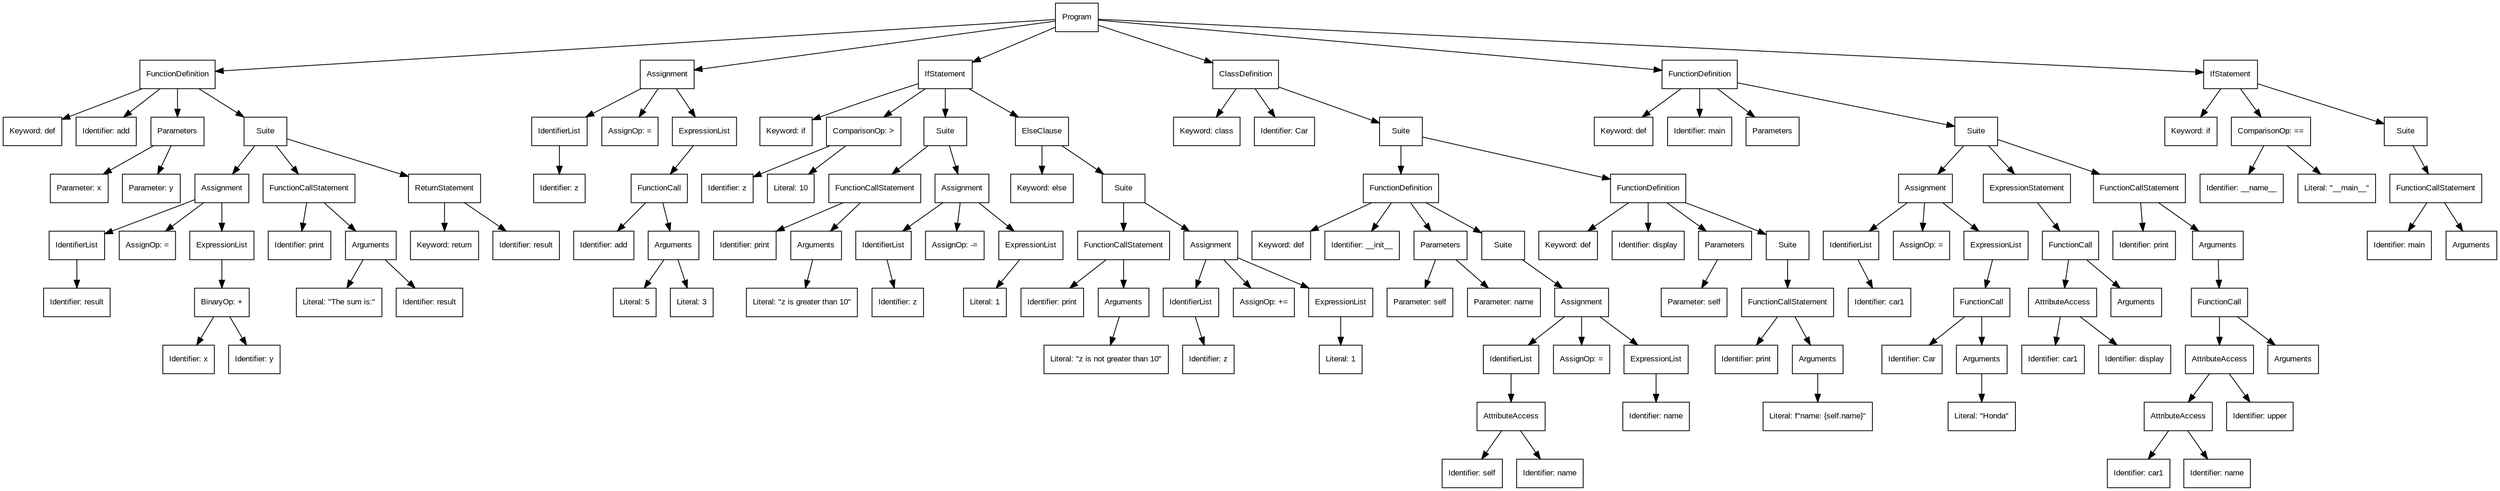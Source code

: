digraph ParseTree {
  node [shape=box, fontname="Arial", fontsize=10];
  node0 [label="Program"];
  node1 [label="FunctionDefinition"];
  node2 [label="Keyword: def"];
  node1 -> node2;
  node3 [label="Identifier: add"];
  node1 -> node3;
  node4 [label="Parameters"];
  node5 [label="Parameter: x"];
  node4 -> node5;
  node6 [label="Parameter: y"];
  node4 -> node6;
  node1 -> node4;
  node7 [label="Suite"];
  node8 [label="Assignment"];
  node9 [label="IdentifierList"];
  node10 [label="Identifier: result"];
  node9 -> node10;
  node8 -> node9;
  node11 [label="AssignOp: ="];
  node8 -> node11;
  node12 [label="ExpressionList"];
  node13 [label="BinaryOp: +"];
  node14 [label="Identifier: x"];
  node13 -> node14;
  node15 [label="Identifier: y"];
  node13 -> node15;
  node12 -> node13;
  node8 -> node12;
  node7 -> node8;
  node16 [label="FunctionCallStatement"];
  node17 [label="Identifier: print"];
  node16 -> node17;
  node18 [label="Arguments"];
  node19 [label="Literal: \"The sum is:\""];
  node18 -> node19;
  node20 [label="Identifier: result"];
  node18 -> node20;
  node16 -> node18;
  node7 -> node16;
  node21 [label="ReturnStatement"];
  node22 [label="Keyword: return"];
  node21 -> node22;
  node23 [label="Identifier: result"];
  node21 -> node23;
  node7 -> node21;
  node1 -> node7;
  node0 -> node1;
  node24 [label="Assignment"];
  node25 [label="IdentifierList"];
  node26 [label="Identifier: z"];
  node25 -> node26;
  node24 -> node25;
  node27 [label="AssignOp: ="];
  node24 -> node27;
  node28 [label="ExpressionList"];
  node29 [label="FunctionCall"];
  node30 [label="Identifier: add"];
  node29 -> node30;
  node31 [label="Arguments"];
  node32 [label="Literal: 5"];
  node31 -> node32;
  node33 [label="Literal: 3"];
  node31 -> node33;
  node29 -> node31;
  node28 -> node29;
  node24 -> node28;
  node0 -> node24;
  node34 [label="IfStatement"];
  node35 [label="Keyword: if"];
  node34 -> node35;
  node36 [label="ComparisonOp: >"];
  node37 [label="Identifier: z"];
  node36 -> node37;
  node38 [label="Literal: 10"];
  node36 -> node38;
  node34 -> node36;
  node39 [label="Suite"];
  node40 [label="FunctionCallStatement"];
  node41 [label="Identifier: print"];
  node40 -> node41;
  node42 [label="Arguments"];
  node43 [label="Literal: \"z is greater than 10\""];
  node42 -> node43;
  node40 -> node42;
  node39 -> node40;
  node44 [label="Assignment"];
  node45 [label="IdentifierList"];
  node46 [label="Identifier: z"];
  node45 -> node46;
  node44 -> node45;
  node47 [label="AssignOp: -="];
  node44 -> node47;
  node48 [label="ExpressionList"];
  node49 [label="Literal: 1"];
  node48 -> node49;
  node44 -> node48;
  node39 -> node44;
  node34 -> node39;
  node50 [label="ElseClause"];
  node51 [label="Keyword: else"];
  node50 -> node51;
  node52 [label="Suite"];
  node53 [label="FunctionCallStatement"];
  node54 [label="Identifier: print"];
  node53 -> node54;
  node55 [label="Arguments"];
  node56 [label="Literal: \"z is not greater than 10\""];
  node55 -> node56;
  node53 -> node55;
  node52 -> node53;
  node57 [label="Assignment"];
  node58 [label="IdentifierList"];
  node59 [label="Identifier: z"];
  node58 -> node59;
  node57 -> node58;
  node60 [label="AssignOp: +="];
  node57 -> node60;
  node61 [label="ExpressionList"];
  node62 [label="Literal: 1"];
  node61 -> node62;
  node57 -> node61;
  node52 -> node57;
  node50 -> node52;
  node34 -> node50;
  node0 -> node34;
  node63 [label="ClassDefinition"];
  node64 [label="Keyword: class"];
  node63 -> node64;
  node65 [label="Identifier: Car"];
  node63 -> node65;
  node66 [label="Suite"];
  node67 [label="FunctionDefinition"];
  node68 [label="Keyword: def"];
  node67 -> node68;
  node69 [label="Identifier: __init__"];
  node67 -> node69;
  node70 [label="Parameters"];
  node71 [label="Parameter: self"];
  node70 -> node71;
  node72 [label="Parameter: name"];
  node70 -> node72;
  node67 -> node70;
  node73 [label="Suite"];
  node74 [label="Assignment"];
  node75 [label="IdentifierList"];
  node76 [label="AttributeAccess"];
  node77 [label="Identifier: self"];
  node76 -> node77;
  node78 [label="Identifier: name"];
  node76 -> node78;
  node75 -> node76;
  node74 -> node75;
  node79 [label="AssignOp: ="];
  node74 -> node79;
  node80 [label="ExpressionList"];
  node81 [label="Identifier: name"];
  node80 -> node81;
  node74 -> node80;
  node73 -> node74;
  node67 -> node73;
  node66 -> node67;
  node82 [label="FunctionDefinition"];
  node83 [label="Keyword: def"];
  node82 -> node83;
  node84 [label="Identifier: display"];
  node82 -> node84;
  node85 [label="Parameters"];
  node86 [label="Parameter: self"];
  node85 -> node86;
  node82 -> node85;
  node87 [label="Suite"];
  node88 [label="FunctionCallStatement"];
  node89 [label="Identifier: print"];
  node88 -> node89;
  node90 [label="Arguments"];
  node91 [label="Literal: f\"name: {self.name}\""];
  node90 -> node91;
  node88 -> node90;
  node87 -> node88;
  node82 -> node87;
  node66 -> node82;
  node63 -> node66;
  node0 -> node63;
  node92 [label="FunctionDefinition"];
  node93 [label="Keyword: def"];
  node92 -> node93;
  node94 [label="Identifier: main"];
  node92 -> node94;
  node95 [label="Parameters"];
  node92 -> node95;
  node96 [label="Suite"];
  node97 [label="Assignment"];
  node98 [label="IdentifierList"];
  node99 [label="Identifier: car1"];
  node98 -> node99;
  node97 -> node98;
  node100 [label="AssignOp: ="];
  node97 -> node100;
  node101 [label="ExpressionList"];
  node102 [label="FunctionCall"];
  node103 [label="Identifier: Car"];
  node102 -> node103;
  node104 [label="Arguments"];
  node105 [label="Literal: \"Honda\""];
  node104 -> node105;
  node102 -> node104;
  node101 -> node102;
  node97 -> node101;
  node96 -> node97;
  node106 [label="ExpressionStatement"];
  node107 [label="FunctionCall"];
  node108 [label="AttributeAccess"];
  node109 [label="Identifier: car1"];
  node108 -> node109;
  node110 [label="Identifier: display"];
  node108 -> node110;
  node107 -> node108;
  node111 [label="Arguments"];
  node107 -> node111;
  node106 -> node107;
  node96 -> node106;
  node112 [label="FunctionCallStatement"];
  node113 [label="Identifier: print"];
  node112 -> node113;
  node114 [label="Arguments"];
  node115 [label="FunctionCall"];
  node116 [label="AttributeAccess"];
  node117 [label="AttributeAccess"];
  node118 [label="Identifier: car1"];
  node117 -> node118;
  node119 [label="Identifier: name"];
  node117 -> node119;
  node116 -> node117;
  node120 [label="Identifier: upper"];
  node116 -> node120;
  node115 -> node116;
  node121 [label="Arguments"];
  node115 -> node121;
  node114 -> node115;
  node112 -> node114;
  node96 -> node112;
  node92 -> node96;
  node0 -> node92;
  node122 [label="IfStatement"];
  node123 [label="Keyword: if"];
  node122 -> node123;
  node124 [label="ComparisonOp: =="];
  node125 [label="Identifier: __name__"];
  node124 -> node125;
  node126 [label="Literal: \"__main__\""];
  node124 -> node126;
  node122 -> node124;
  node127 [label="Suite"];
  node128 [label="FunctionCallStatement"];
  node129 [label="Identifier: main"];
  node128 -> node129;
  node130 [label="Arguments"];
  node128 -> node130;
  node127 -> node128;
  node122 -> node127;
  node0 -> node122;
}
